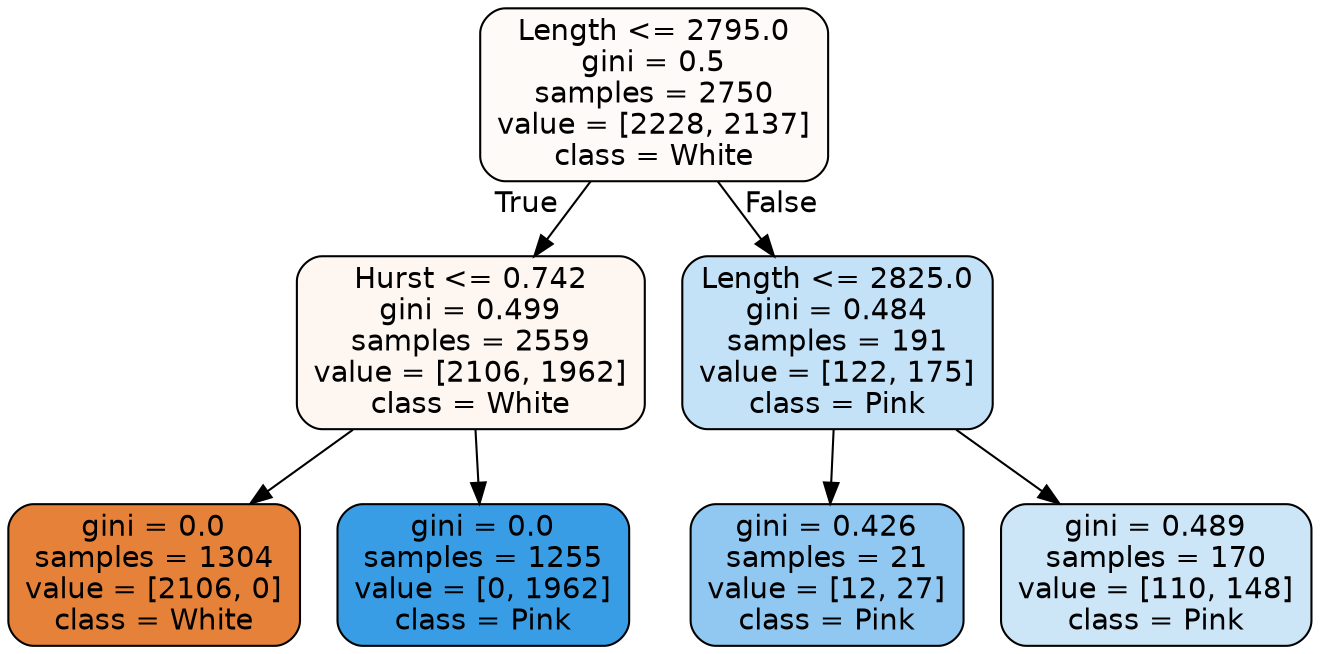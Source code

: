 digraph Tree {
node [shape=box, style="filled, rounded", color="black", fontname=helvetica] ;
edge [fontname=helvetica] ;
0 [label="Length <= 2795.0\ngini = 0.5\nsamples = 2750\nvalue = [2228, 2137]\nclass = White", fillcolor="#e581390a"] ;
1 [label="Hurst <= 0.742\ngini = 0.499\nsamples = 2559\nvalue = [2106, 1962]\nclass = White", fillcolor="#e5813911"] ;
0 -> 1 [labeldistance=2.5, labelangle=45, headlabel="True"] ;
2 [label="gini = 0.0\nsamples = 1304\nvalue = [2106, 0]\nclass = White", fillcolor="#e58139ff"] ;
1 -> 2 ;
3 [label="gini = 0.0\nsamples = 1255\nvalue = [0, 1962]\nclass = Pink", fillcolor="#399de5ff"] ;
1 -> 3 ;
4 [label="Length <= 2825.0\ngini = 0.484\nsamples = 191\nvalue = [122, 175]\nclass = Pink", fillcolor="#399de54d"] ;
0 -> 4 [labeldistance=2.5, labelangle=-45, headlabel="False"] ;
5 [label="gini = 0.426\nsamples = 21\nvalue = [12, 27]\nclass = Pink", fillcolor="#399de58e"] ;
4 -> 5 ;
6 [label="gini = 0.489\nsamples = 170\nvalue = [110, 148]\nclass = Pink", fillcolor="#399de541"] ;
4 -> 6 ;
}